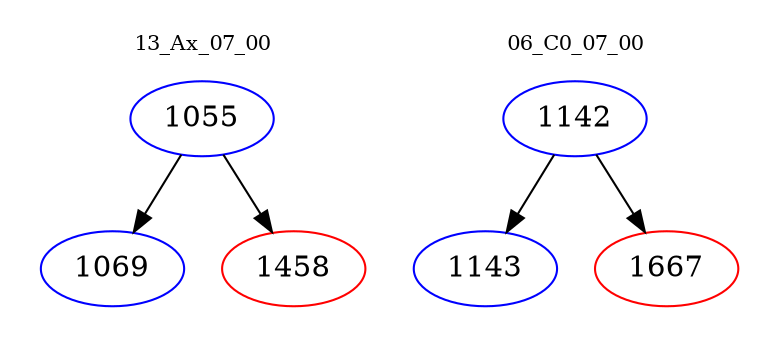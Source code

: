 digraph{
subgraph cluster_0 {
color = white
label = "13_Ax_07_00";
fontsize=10;
T0_1055 [label="1055", color="blue"]
T0_1055 -> T0_1069 [color="black"]
T0_1069 [label="1069", color="blue"]
T0_1055 -> T0_1458 [color="black"]
T0_1458 [label="1458", color="red"]
}
subgraph cluster_1 {
color = white
label = "06_C0_07_00";
fontsize=10;
T1_1142 [label="1142", color="blue"]
T1_1142 -> T1_1143 [color="black"]
T1_1143 [label="1143", color="blue"]
T1_1142 -> T1_1667 [color="black"]
T1_1667 [label="1667", color="red"]
}
}
